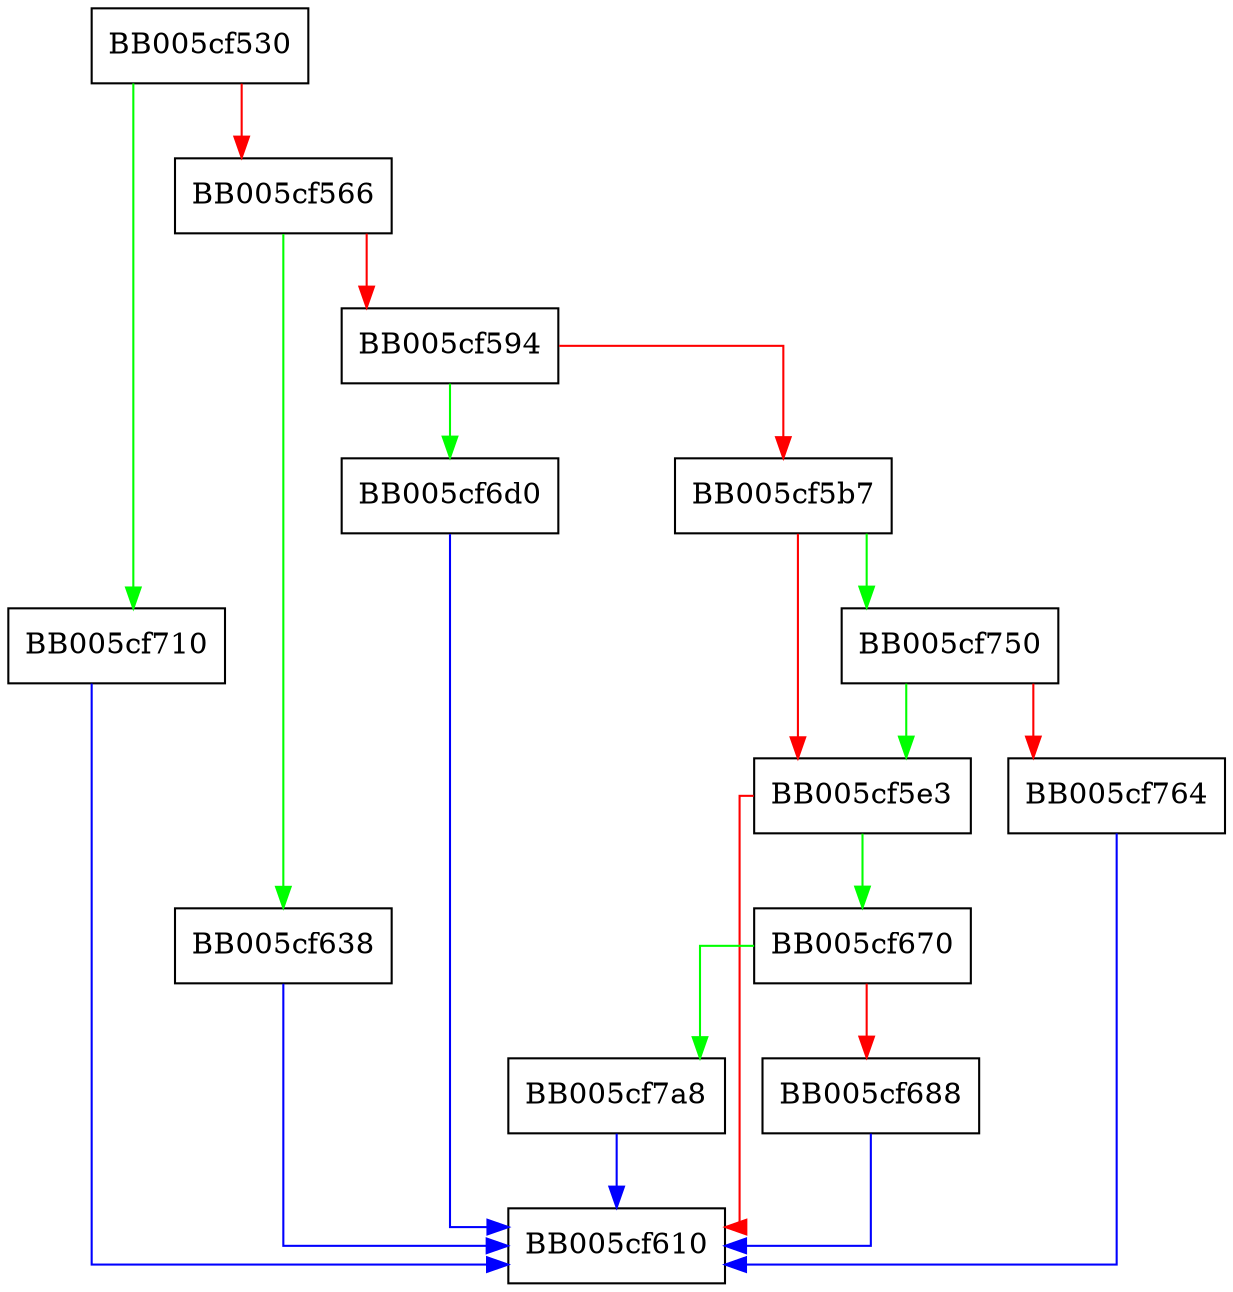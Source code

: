 digraph PKCS5_v2_PBE_keyivgen_ex {
  node [shape="box"];
  graph [splines=ortho];
  BB005cf530 -> BB005cf710 [color="green"];
  BB005cf530 -> BB005cf566 [color="red"];
  BB005cf566 -> BB005cf638 [color="green"];
  BB005cf566 -> BB005cf594 [color="red"];
  BB005cf594 -> BB005cf6d0 [color="green"];
  BB005cf594 -> BB005cf5b7 [color="red"];
  BB005cf5b7 -> BB005cf750 [color="green"];
  BB005cf5b7 -> BB005cf5e3 [color="red"];
  BB005cf5e3 -> BB005cf670 [color="green"];
  BB005cf5e3 -> BB005cf610 [color="red"];
  BB005cf638 -> BB005cf610 [color="blue"];
  BB005cf670 -> BB005cf7a8 [color="green"];
  BB005cf670 -> BB005cf688 [color="red"];
  BB005cf688 -> BB005cf610 [color="blue"];
  BB005cf6d0 -> BB005cf610 [color="blue"];
  BB005cf710 -> BB005cf610 [color="blue"];
  BB005cf750 -> BB005cf5e3 [color="green"];
  BB005cf750 -> BB005cf764 [color="red"];
  BB005cf764 -> BB005cf610 [color="blue"];
  BB005cf7a8 -> BB005cf610 [color="blue"];
}